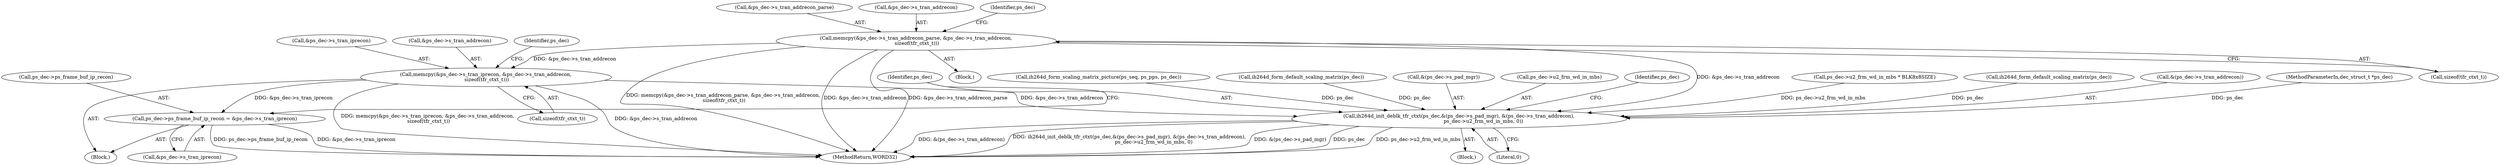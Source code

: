 digraph "0_Android_a78887bcffbc2995cf9ed72e0697acf560875e9e_3@API" {
"1001961" [label="(Call,memcpy(&ps_dec->s_tran_addrecon_parse, &ps_dec->s_tran_addrecon,\n sizeof(tfr_ctxt_t)))"];
"1001983" [label="(Call,memcpy(&ps_dec->s_tran_iprecon, &ps_dec->s_tran_addrecon,\n sizeof(tfr_ctxt_t)))"];
"1001994" [label="(Call,ps_dec->ps_frame_buf_ip_recon = &ps_dec->s_tran_iprecon)"];
"1002002" [label="(Call,ih264d_init_deblk_tfr_ctxt(ps_dec,&(ps_dec->s_pad_mgr), &(ps_dec->s_tran_addrecon),\n                               ps_dec->u2_frm_wd_in_mbs, 0))"];
"1001970" [label="(Call,sizeof(tfr_ctxt_t))"];
"1001982" [label="(Block,)"];
"1001984" [label="(Call,&ps_dec->s_tran_iprecon)"];
"1002052" [label="(MethodReturn,WORD32)"];
"1001992" [label="(Call,sizeof(tfr_ctxt_t))"];
"1002018" [label="(Identifier,ps_dec)"];
"1001962" [label="(Call,&ps_dec->s_tran_addrecon_parse)"];
"1001593" [label="(Call,ps_dec->u2_frm_wd_in_mbs * BLK8x8SIZE)"];
"1001966" [label="(Call,&ps_dec->s_tran_addrecon)"];
"1000138" [label="(Block,)"];
"1001907" [label="(Call,ih264d_form_default_scaling_matrix(ps_dec))"];
"1002008" [label="(Call,&(ps_dec->s_tran_addrecon))"];
"1001995" [label="(Call,ps_dec->ps_frame_buf_ip_recon)"];
"1002015" [label="(Literal,0)"];
"1000133" [label="(MethodParameterIn,dec_struct_t *ps_dec)"];
"1001894" [label="(Call,ih264d_form_scaling_matrix_picture(ps_seq, ps_pps, ps_dec))"];
"1001923" [label="(Call,ih264d_form_default_scaling_matrix(ps_dec))"];
"1001994" [label="(Call,ps_dec->ps_frame_buf_ip_recon = &ps_dec->s_tran_iprecon)"];
"1001988" [label="(Call,&ps_dec->s_tran_addrecon)"];
"1002004" [label="(Call,&(ps_dec->s_pad_mgr))"];
"1002003" [label="(Identifier,ps_dec)"];
"1001983" [label="(Call,memcpy(&ps_dec->s_tran_iprecon, &ps_dec->s_tran_addrecon,\n sizeof(tfr_ctxt_t)))"];
"1001976" [label="(Identifier,ps_dec)"];
"1001996" [label="(Identifier,ps_dec)"];
"1001960" [label="(Block,)"];
"1001961" [label="(Call,memcpy(&ps_dec->s_tran_addrecon_parse, &ps_dec->s_tran_addrecon,\n sizeof(tfr_ctxt_t)))"];
"1002012" [label="(Call,ps_dec->u2_frm_wd_in_mbs)"];
"1002002" [label="(Call,ih264d_init_deblk_tfr_ctxt(ps_dec,&(ps_dec->s_pad_mgr), &(ps_dec->s_tran_addrecon),\n                               ps_dec->u2_frm_wd_in_mbs, 0))"];
"1001998" [label="(Call,&ps_dec->s_tran_iprecon)"];
"1001961" -> "1001960"  [label="AST: "];
"1001961" -> "1001970"  [label="CFG: "];
"1001962" -> "1001961"  [label="AST: "];
"1001966" -> "1001961"  [label="AST: "];
"1001970" -> "1001961"  [label="AST: "];
"1001976" -> "1001961"  [label="CFG: "];
"1001961" -> "1002052"  [label="DDG: &ps_dec->s_tran_addrecon"];
"1001961" -> "1002052"  [label="DDG: &ps_dec->s_tran_addrecon_parse"];
"1001961" -> "1002052"  [label="DDG: memcpy(&ps_dec->s_tran_addrecon_parse, &ps_dec->s_tran_addrecon,\n sizeof(tfr_ctxt_t))"];
"1001961" -> "1001983"  [label="DDG: &ps_dec->s_tran_addrecon"];
"1001961" -> "1002002"  [label="DDG: &ps_dec->s_tran_addrecon"];
"1001983" -> "1001982"  [label="AST: "];
"1001983" -> "1001992"  [label="CFG: "];
"1001984" -> "1001983"  [label="AST: "];
"1001988" -> "1001983"  [label="AST: "];
"1001992" -> "1001983"  [label="AST: "];
"1001996" -> "1001983"  [label="CFG: "];
"1001983" -> "1002052"  [label="DDG: memcpy(&ps_dec->s_tran_iprecon, &ps_dec->s_tran_addrecon,\n sizeof(tfr_ctxt_t))"];
"1001983" -> "1002052"  [label="DDG: &ps_dec->s_tran_addrecon"];
"1001983" -> "1001994"  [label="DDG: &ps_dec->s_tran_iprecon"];
"1001983" -> "1002002"  [label="DDG: &ps_dec->s_tran_addrecon"];
"1001994" -> "1001982"  [label="AST: "];
"1001994" -> "1001998"  [label="CFG: "];
"1001995" -> "1001994"  [label="AST: "];
"1001998" -> "1001994"  [label="AST: "];
"1002003" -> "1001994"  [label="CFG: "];
"1001994" -> "1002052"  [label="DDG: &ps_dec->s_tran_iprecon"];
"1001994" -> "1002052"  [label="DDG: ps_dec->ps_frame_buf_ip_recon"];
"1002002" -> "1000138"  [label="AST: "];
"1002002" -> "1002015"  [label="CFG: "];
"1002003" -> "1002002"  [label="AST: "];
"1002004" -> "1002002"  [label="AST: "];
"1002008" -> "1002002"  [label="AST: "];
"1002012" -> "1002002"  [label="AST: "];
"1002015" -> "1002002"  [label="AST: "];
"1002018" -> "1002002"  [label="CFG: "];
"1002002" -> "1002052"  [label="DDG: ps_dec->u2_frm_wd_in_mbs"];
"1002002" -> "1002052"  [label="DDG: &(ps_dec->s_tran_addrecon)"];
"1002002" -> "1002052"  [label="DDG: ih264d_init_deblk_tfr_ctxt(ps_dec,&(ps_dec->s_pad_mgr), &(ps_dec->s_tran_addrecon),\n                               ps_dec->u2_frm_wd_in_mbs, 0)"];
"1002002" -> "1002052"  [label="DDG: &(ps_dec->s_pad_mgr)"];
"1002002" -> "1002052"  [label="DDG: ps_dec"];
"1001894" -> "1002002"  [label="DDG: ps_dec"];
"1001923" -> "1002002"  [label="DDG: ps_dec"];
"1001907" -> "1002002"  [label="DDG: ps_dec"];
"1000133" -> "1002002"  [label="DDG: ps_dec"];
"1001593" -> "1002002"  [label="DDG: ps_dec->u2_frm_wd_in_mbs"];
}
